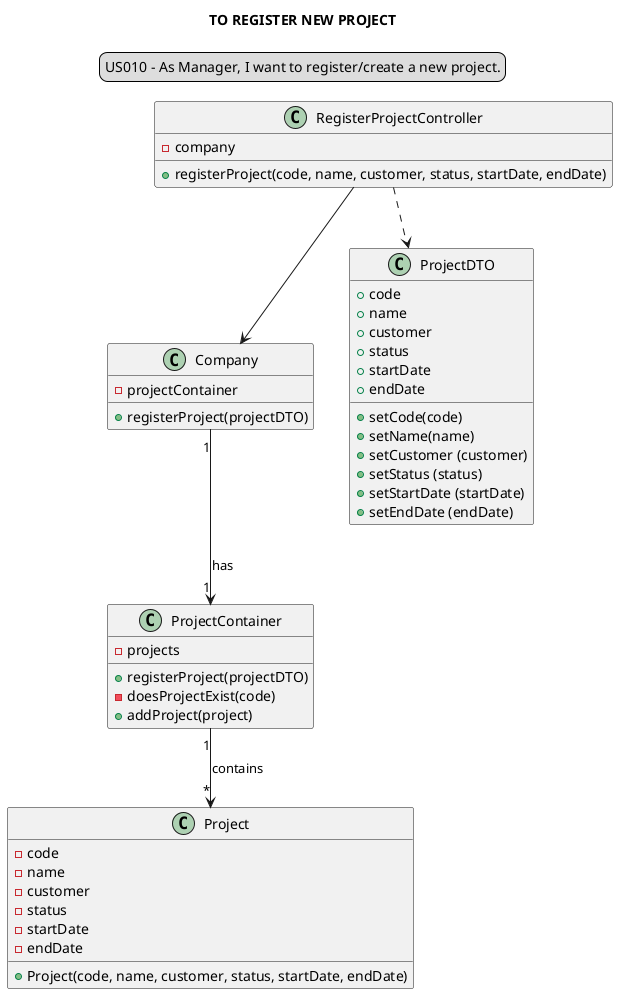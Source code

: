 @startuml

skinparam sequenceMessageAlign center
title TO REGISTER NEW PROJECT
legend top
US010 - As Manager, I want to register/create a new project.
end legend

class RegisterProjectController {
- company
+ registerProject(code, name, customer, status, startDate, endDate)
}

class Company {
- projectContainer
+ registerProject(projectDTO)
}

class ProjectContainer {
- projects
+ registerProject(projectDTO)
- doesProjectExist(code)
+ addProject(project)
}

class ProjectDTO{
+ code
+ name
+ customer
+ status
+ startDate
+ endDate
+ setCode(code)
+ setName(name)
+ setCustomer (customer)
+ setStatus (status)
+ setStartDate (startDate)
+ setEndDate (endDate)
}

class Project{
- code
- name
- customer
- status
- startDate
- endDate
+Project(code, name, customer, status, startDate, endDate)
}

RegisterProjectController --> Company
Company "1"-->"1" ProjectContainer: has
RegisterProjectController ..> ProjectDTO
ProjectContainer "1"-->"*" Project: contains

@enduml
